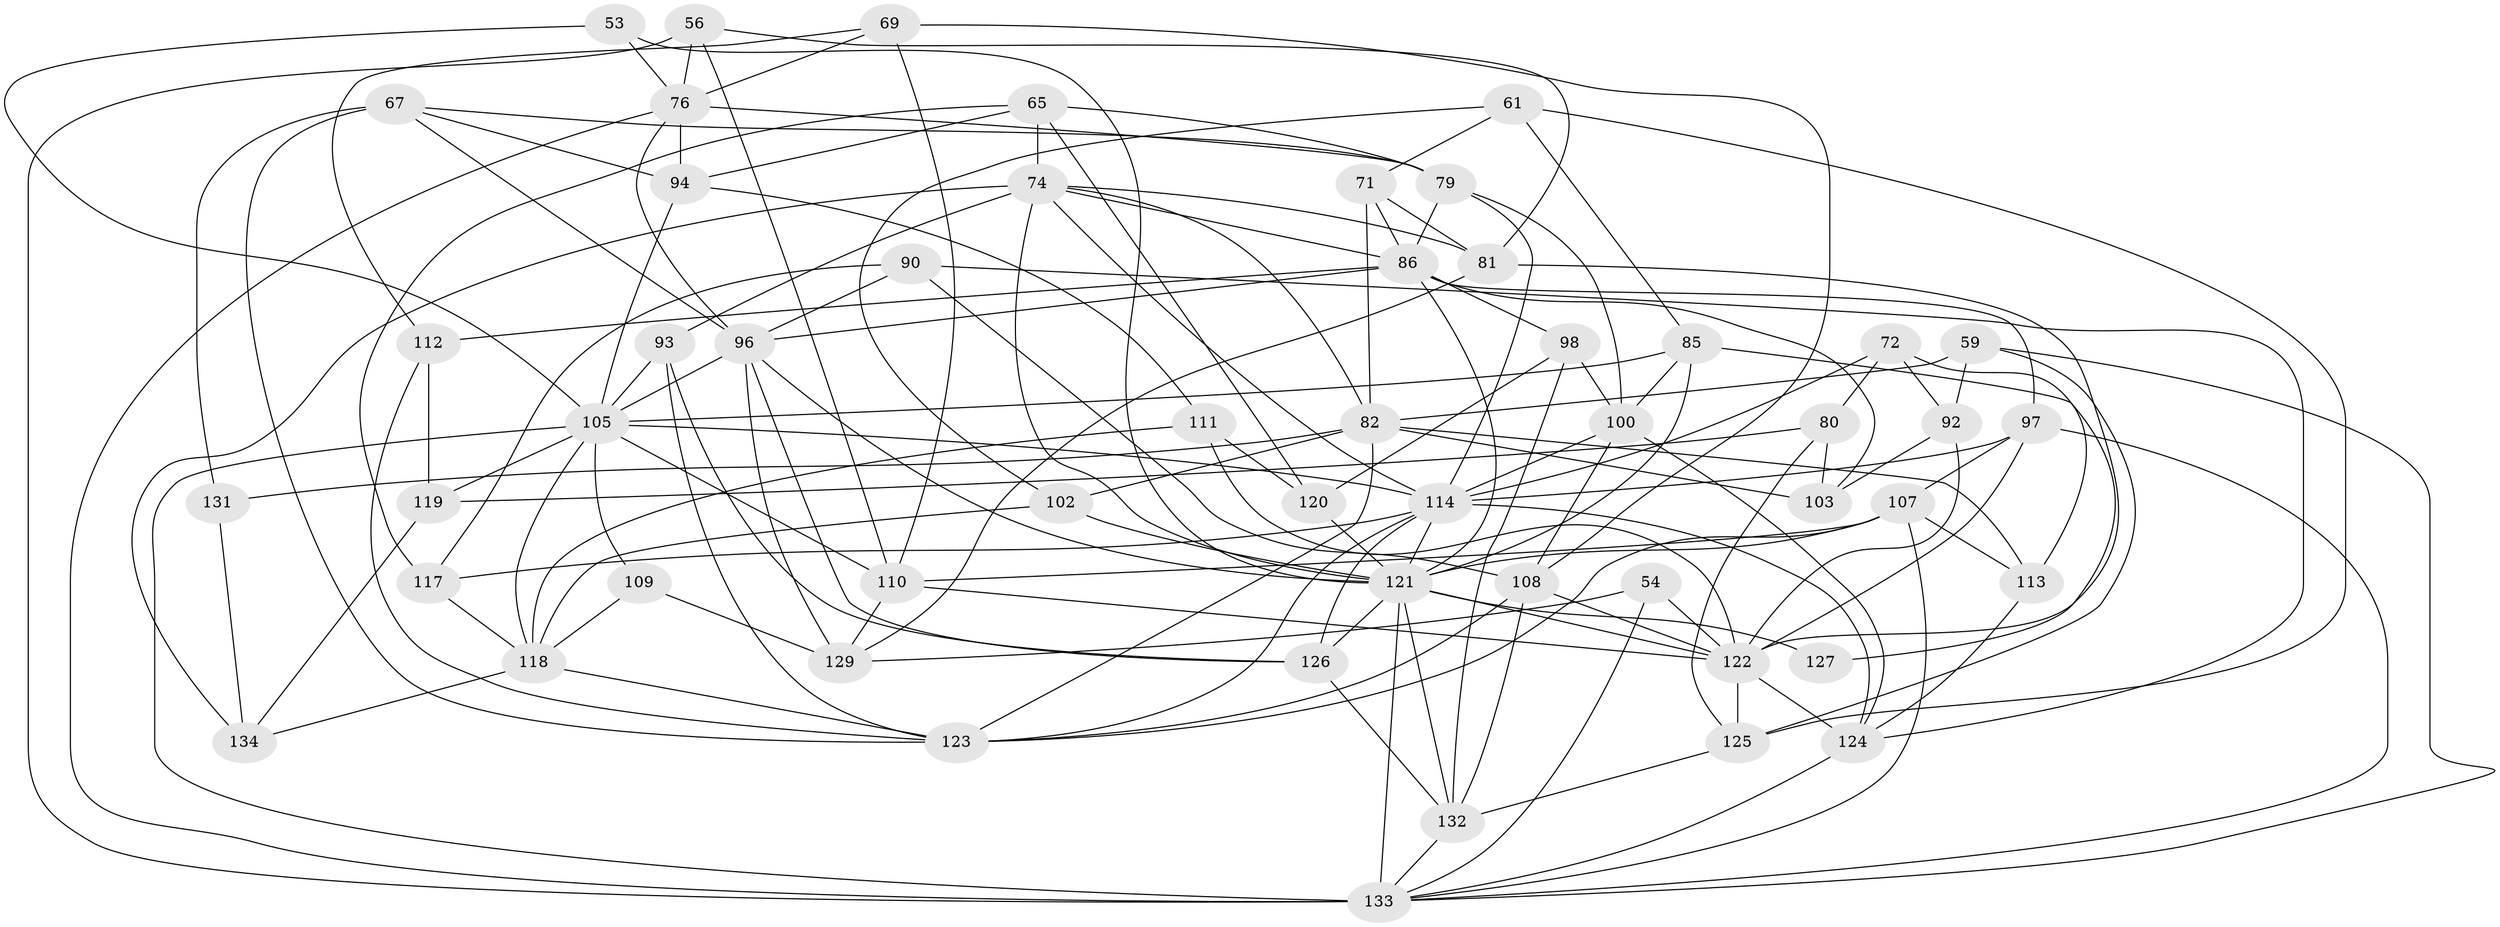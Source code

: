 // original degree distribution, {4: 1.0}
// Generated by graph-tools (version 1.1) at 2025/03/03/04/25 22:03:15]
// undirected, 53 vertices, 146 edges
graph export_dot {
graph [start="1"]
  node [color=gray90,style=filled];
  53;
  54;
  56 [super="+41"];
  59;
  61;
  65 [super="+2"];
  67 [super="+52"];
  69;
  71;
  72;
  74 [super="+5+30+62"];
  76 [super="+35+64+57"];
  79 [super="+77"];
  80;
  81 [super="+40"];
  82 [super="+27+36"];
  85 [super="+25"];
  86 [super="+83"];
  90;
  92;
  93;
  94 [super="+88"];
  96 [super="+16+23+37"];
  97 [super="+4+18+68"];
  98;
  100 [super="+48"];
  102;
  103;
  105 [super="+7+29+8+91+26+12"];
  107 [super="+101"];
  108 [super="+34+49"];
  109;
  110 [super="+43+99"];
  111 [super="+19"];
  112;
  113;
  114 [super="+46+106"];
  117;
  118 [super="+73"];
  119;
  120;
  121 [super="+14+63+95+87+104"];
  122 [super="+13+78+89"];
  123 [super="+3+60"];
  124 [super="+6+15"];
  125 [super="+75"];
  126 [super="+20"];
  127;
  129 [super="+31"];
  131;
  132 [super="+17"];
  133 [super="+130+115+128+116"];
  134;
  53 -- 105;
  53 -- 121 [weight=2];
  53 -- 76;
  54 -- 129;
  54 -- 122 [weight=2];
  54 -- 133;
  56 -- 81;
  56 -- 133 [weight=3];
  56 -- 76;
  56 -- 110;
  59 -- 82;
  59 -- 92;
  59 -- 125;
  59 -- 133;
  61 -- 85;
  61 -- 102;
  61 -- 125;
  61 -- 71;
  65 -- 120;
  65 -- 117;
  65 -- 94;
  65 -- 74;
  65 -- 79 [weight=2];
  67 -- 79;
  67 -- 131 [weight=2];
  67 -- 123;
  67 -- 96;
  67 -- 94;
  69 -- 112;
  69 -- 110;
  69 -- 76;
  69 -- 108;
  71 -- 81;
  71 -- 82;
  71 -- 86;
  72 -- 80;
  72 -- 113;
  72 -- 114;
  72 -- 92;
  74 -- 81 [weight=2];
  74 -- 82;
  74 -- 93;
  74 -- 121;
  74 -- 114 [weight=2];
  74 -- 86;
  74 -- 134;
  76 -- 96 [weight=2];
  76 -- 94 [weight=2];
  76 -- 133;
  76 -- 79 [weight=2];
  79 -- 86;
  79 -- 114;
  79 -- 100;
  80 -- 119;
  80 -- 103;
  80 -- 125;
  81 -- 129;
  81 -- 122;
  82 -- 113;
  82 -- 131;
  82 -- 103;
  82 -- 123;
  82 -- 102;
  85 -- 127 [weight=2];
  85 -- 100;
  85 -- 105;
  85 -- 121;
  86 -- 112;
  86 -- 98;
  86 -- 97 [weight=2];
  86 -- 96;
  86 -- 103;
  86 -- 121;
  90 -- 117;
  90 -- 124;
  90 -- 108;
  90 -- 96;
  92 -- 103;
  92 -- 122;
  93 -- 123;
  93 -- 105;
  93 -- 126;
  94 -- 105;
  94 -- 111;
  96 -- 126;
  96 -- 129;
  96 -- 105 [weight=2];
  96 -- 121;
  97 -- 107;
  97 -- 114 [weight=3];
  97 -- 122 [weight=3];
  97 -- 133;
  98 -- 132;
  98 -- 100;
  98 -- 120;
  100 -- 114;
  100 -- 124;
  100 -- 108;
  102 -- 121;
  102 -- 118;
  105 -- 109;
  105 -- 119;
  105 -- 133 [weight=3];
  105 -- 118;
  105 -- 110 [weight=2];
  105 -- 114 [weight=2];
  107 -- 133;
  107 -- 113;
  107 -- 123;
  107 -- 110;
  107 -- 121 [weight=3];
  108 -- 123;
  108 -- 132 [weight=2];
  108 -- 122 [weight=2];
  109 -- 129 [weight=2];
  109 -- 118;
  110 -- 129;
  110 -- 122 [weight=2];
  111 -- 118 [weight=2];
  111 -- 120;
  111 -- 122 [weight=2];
  112 -- 123;
  112 -- 119;
  113 -- 124;
  114 -- 121 [weight=2];
  114 -- 117;
  114 -- 123;
  114 -- 124;
  114 -- 126;
  117 -- 118;
  118 -- 134;
  118 -- 123;
  119 -- 134;
  120 -- 121;
  121 -- 126;
  121 -- 133 [weight=3];
  121 -- 122 [weight=4];
  121 -- 132;
  121 -- 127 [weight=2];
  122 -- 124 [weight=3];
  122 -- 125 [weight=2];
  124 -- 133;
  125 -- 132;
  126 -- 132 [weight=2];
  131 -- 134;
  132 -- 133;
}

